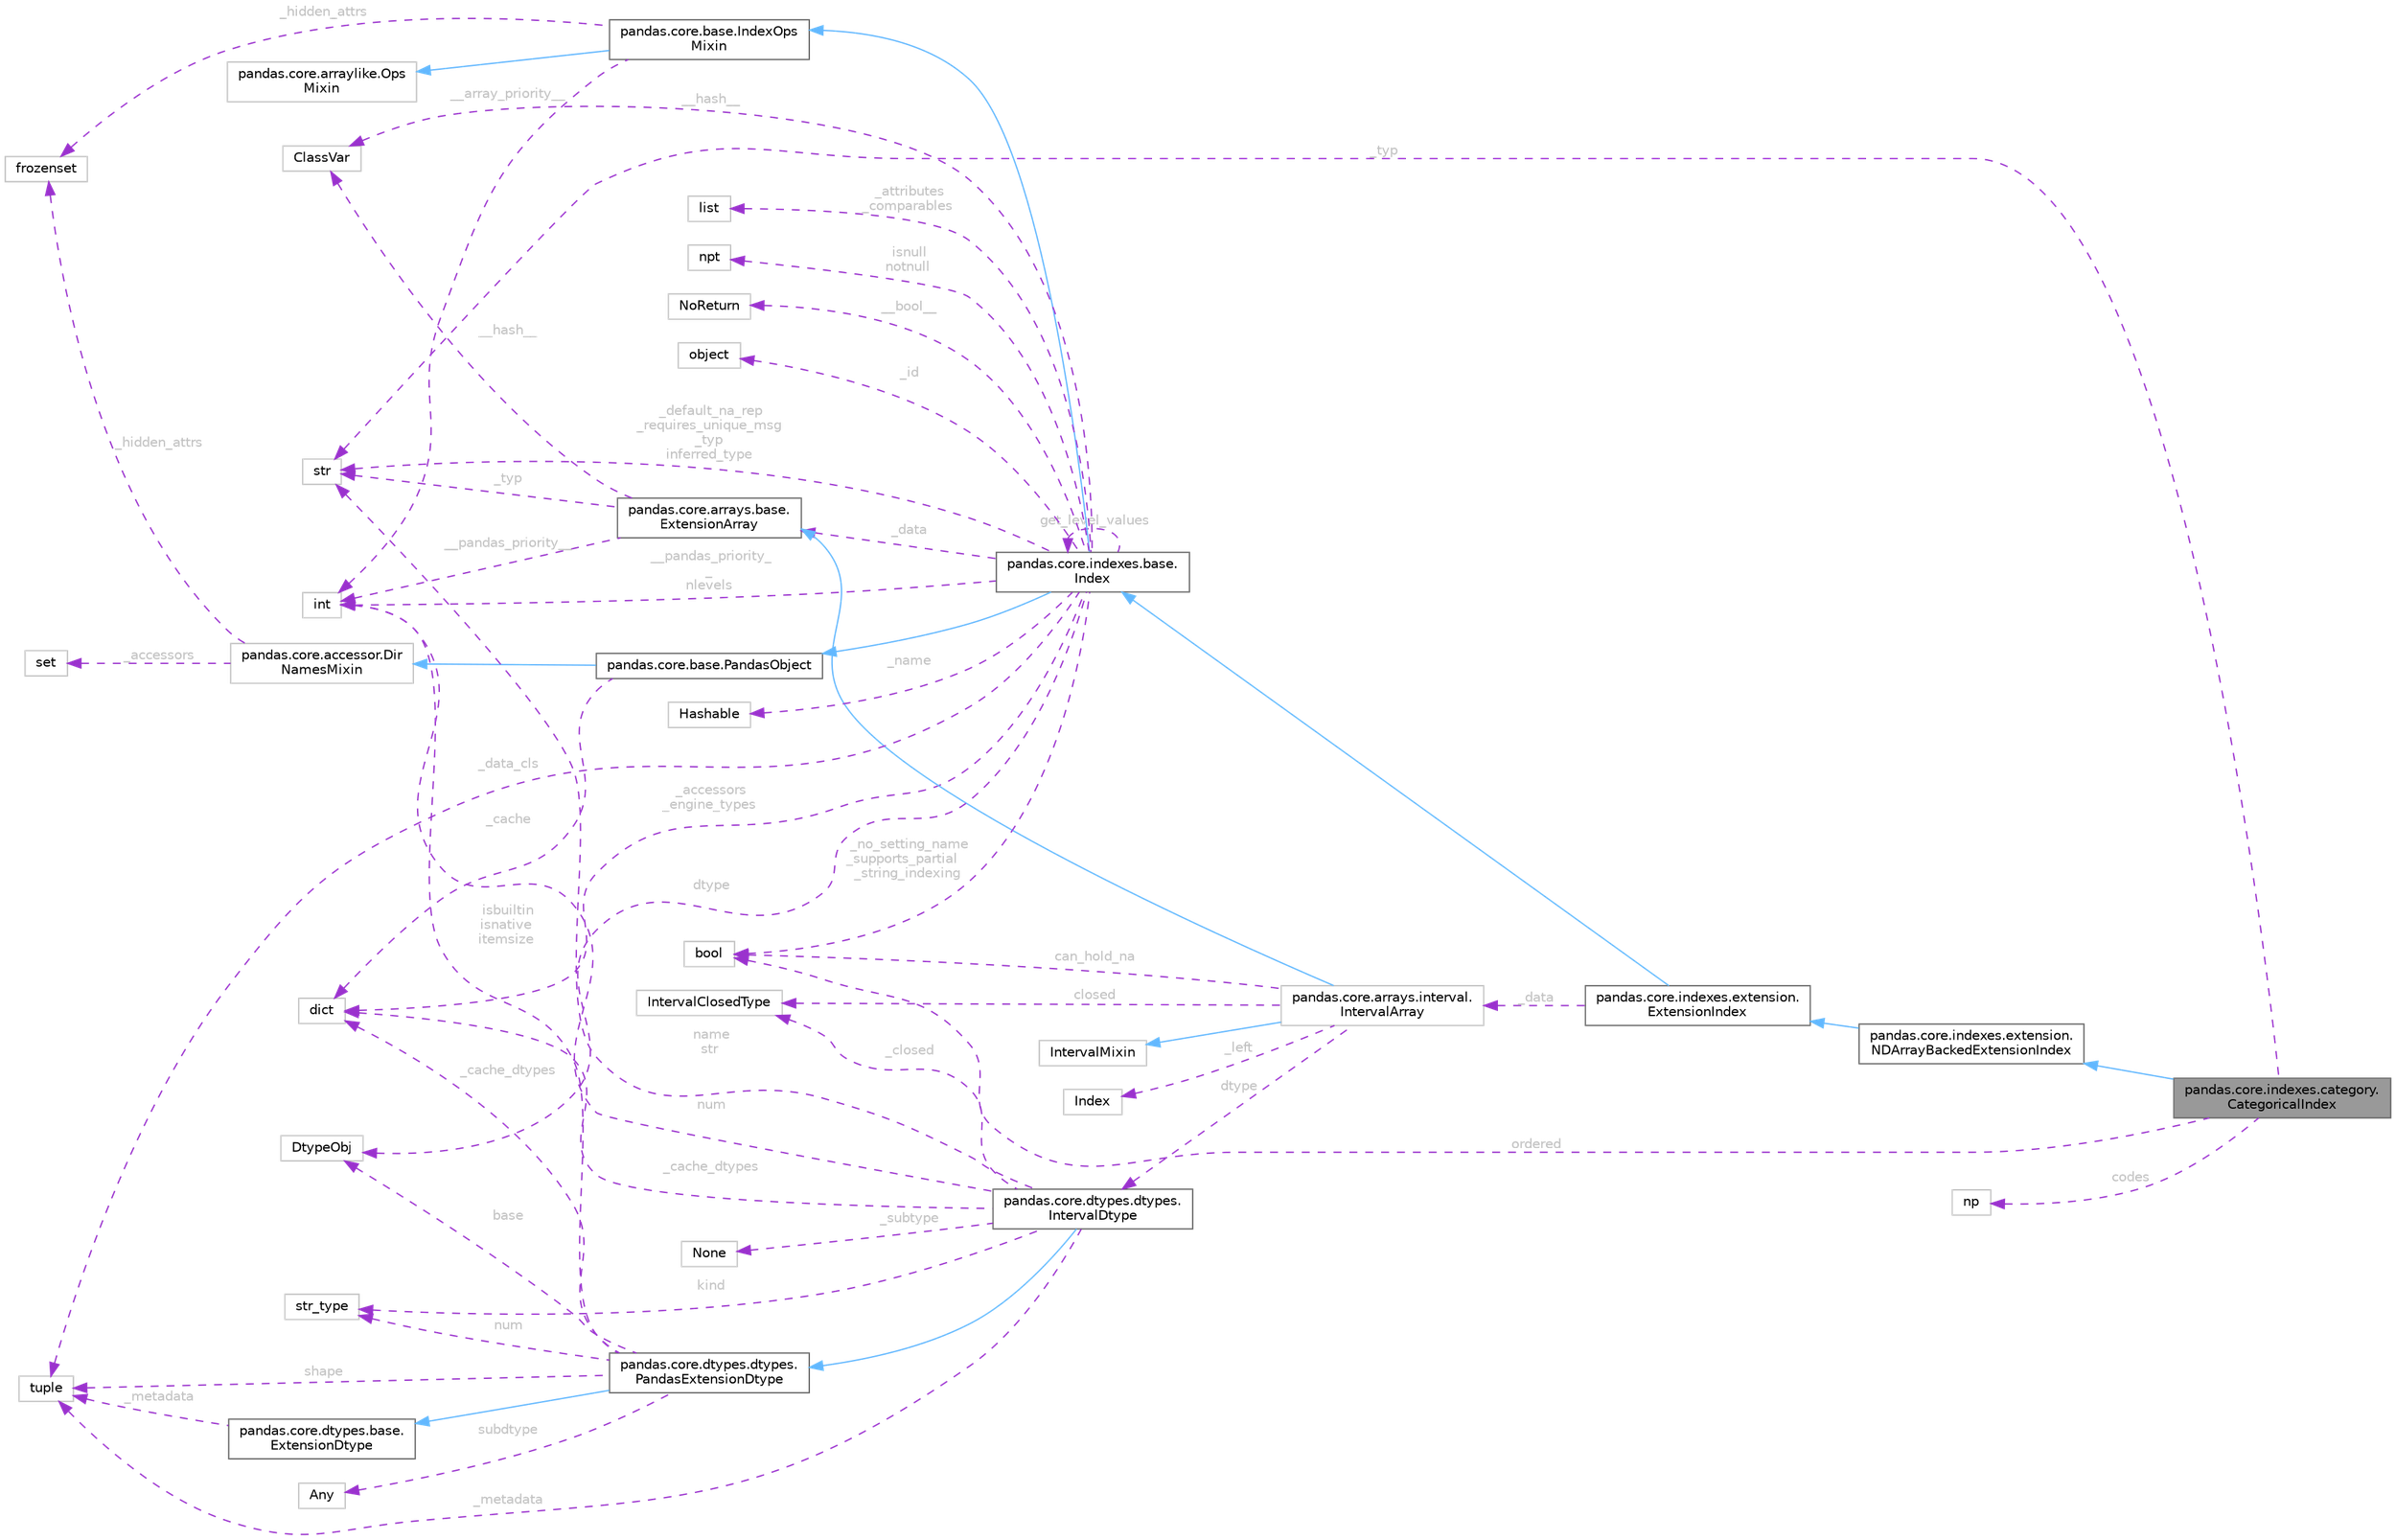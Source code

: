 digraph "pandas.core.indexes.category.CategoricalIndex"
{
 // LATEX_PDF_SIZE
  bgcolor="transparent";
  edge [fontname=Helvetica,fontsize=10,labelfontname=Helvetica,labelfontsize=10];
  node [fontname=Helvetica,fontsize=10,shape=box,height=0.2,width=0.4];
  rankdir="LR";
  Node1 [id="Node000001",label="pandas.core.indexes.category.\lCategoricalIndex",height=0.2,width=0.4,color="gray40", fillcolor="grey60", style="filled", fontcolor="black",tooltip=" "];
  Node2 -> Node1 [id="edge1_Node000001_Node000002",dir="back",color="steelblue1",style="solid",tooltip=" "];
  Node2 [id="Node000002",label="pandas.core.indexes.extension.\lNDArrayBackedExtensionIndex",height=0.2,width=0.4,color="gray40", fillcolor="white", style="filled",URL="$da/d60/classpandas_1_1core_1_1indexes_1_1extension_1_1NDArrayBackedExtensionIndex.html",tooltip=" "];
  Node3 -> Node2 [id="edge2_Node000002_Node000003",dir="back",color="steelblue1",style="solid",tooltip=" "];
  Node3 [id="Node000003",label="pandas.core.indexes.extension.\lExtensionIndex",height=0.2,width=0.4,color="gray40", fillcolor="white", style="filled",URL="$d3/d98/classpandas_1_1core_1_1indexes_1_1extension_1_1ExtensionIndex.html",tooltip=" "];
  Node4 -> Node3 [id="edge3_Node000003_Node000004",dir="back",color="steelblue1",style="solid",tooltip=" "];
  Node4 [id="Node000004",label="pandas.core.indexes.base.\lIndex",height=0.2,width=0.4,color="gray40", fillcolor="white", style="filled",URL="$d9/d4b/classpandas_1_1core_1_1indexes_1_1base_1_1Index.html",tooltip=" "];
  Node5 -> Node4 [id="edge4_Node000004_Node000005",dir="back",color="steelblue1",style="solid",tooltip=" "];
  Node5 [id="Node000005",label="pandas.core.base.IndexOps\lMixin",height=0.2,width=0.4,color="gray40", fillcolor="white", style="filled",URL="$db/d4c/classpandas_1_1core_1_1base_1_1IndexOpsMixin.html",tooltip=" "];
  Node6 -> Node5 [id="edge5_Node000005_Node000006",dir="back",color="steelblue1",style="solid",tooltip=" "];
  Node6 [id="Node000006",label="pandas.core.arraylike.Ops\lMixin",height=0.2,width=0.4,color="grey75", fillcolor="white", style="filled",URL="$da/d26/classpandas_1_1core_1_1arraylike_1_1OpsMixin.html",tooltip=" "];
  Node7 -> Node5 [id="edge6_Node000005_Node000007",dir="back",color="darkorchid3",style="dashed",tooltip=" ",label=" __array_priority__",fontcolor="grey" ];
  Node7 [id="Node000007",label="int",height=0.2,width=0.4,color="grey75", fillcolor="white", style="filled",tooltip=" "];
  Node8 -> Node5 [id="edge7_Node000005_Node000008",dir="back",color="darkorchid3",style="dashed",tooltip=" ",label=" _hidden_attrs",fontcolor="grey" ];
  Node8 [id="Node000008",label="frozenset",height=0.2,width=0.4,color="grey75", fillcolor="white", style="filled",tooltip=" "];
  Node9 -> Node4 [id="edge8_Node000004_Node000009",dir="back",color="steelblue1",style="solid",tooltip=" "];
  Node9 [id="Node000009",label="pandas.core.base.PandasObject",height=0.2,width=0.4,color="gray40", fillcolor="white", style="filled",URL="$d9/d19/classpandas_1_1core_1_1base_1_1PandasObject.html",tooltip=" "];
  Node10 -> Node9 [id="edge9_Node000009_Node000010",dir="back",color="steelblue1",style="solid",tooltip=" "];
  Node10 [id="Node000010",label="pandas.core.accessor.Dir\lNamesMixin",height=0.2,width=0.4,color="grey75", fillcolor="white", style="filled",URL="$df/dd9/classpandas_1_1core_1_1accessor_1_1DirNamesMixin.html",tooltip=" "];
  Node11 -> Node10 [id="edge10_Node000010_Node000011",dir="back",color="darkorchid3",style="dashed",tooltip=" ",label=" _accessors",fontcolor="grey" ];
  Node11 [id="Node000011",label="set",height=0.2,width=0.4,color="grey75", fillcolor="white", style="filled",tooltip=" "];
  Node8 -> Node10 [id="edge11_Node000010_Node000008",dir="back",color="darkorchid3",style="dashed",tooltip=" ",label=" _hidden_attrs",fontcolor="grey" ];
  Node12 -> Node9 [id="edge12_Node000009_Node000012",dir="back",color="darkorchid3",style="dashed",tooltip=" ",label=" _cache",fontcolor="grey" ];
  Node12 [id="Node000012",label="dict",height=0.2,width=0.4,color="grey75", fillcolor="white", style="filled",tooltip=" "];
  Node7 -> Node4 [id="edge13_Node000004_Node000007",dir="back",color="darkorchid3",style="dashed",tooltip=" ",label=" __pandas_priority_\l_\nnlevels",fontcolor="grey" ];
  Node13 -> Node4 [id="edge14_Node000004_Node000013",dir="back",color="darkorchid3",style="dashed",tooltip=" ",label=" _default_na_rep\n_requires_unique_msg\n_typ\ninferred_type",fontcolor="grey" ];
  Node13 [id="Node000013",label="str",height=0.2,width=0.4,color="grey75", fillcolor="white", style="filled",tooltip=" "];
  Node14 -> Node4 [id="edge15_Node000004_Node000014",dir="back",color="darkorchid3",style="dashed",tooltip=" ",label=" _data",fontcolor="grey" ];
  Node14 [id="Node000014",label="pandas.core.arrays.base.\lExtensionArray",height=0.2,width=0.4,color="gray40", fillcolor="white", style="filled",URL="$d4/dd3/classpandas_1_1core_1_1arrays_1_1base_1_1ExtensionArray.html",tooltip=" "];
  Node13 -> Node14 [id="edge16_Node000014_Node000013",dir="back",color="darkorchid3",style="dashed",tooltip=" ",label=" _typ",fontcolor="grey" ];
  Node7 -> Node14 [id="edge17_Node000014_Node000007",dir="back",color="darkorchid3",style="dashed",tooltip=" ",label=" __pandas_priority__",fontcolor="grey" ];
  Node15 -> Node14 [id="edge18_Node000014_Node000015",dir="back",color="darkorchid3",style="dashed",tooltip=" ",label=" __hash__",fontcolor="grey" ];
  Node15 [id="Node000015",label="ClassVar",height=0.2,width=0.4,color="grey75", fillcolor="white", style="filled",tooltip=" "];
  Node16 -> Node4 [id="edge19_Node000004_Node000016",dir="back",color="darkorchid3",style="dashed",tooltip=" ",label=" _data_cls",fontcolor="grey" ];
  Node16 [id="Node000016",label="tuple",height=0.2,width=0.4,color="grey75", fillcolor="white", style="filled",tooltip=" "];
  Node17 -> Node4 [id="edge20_Node000004_Node000017",dir="back",color="darkorchid3",style="dashed",tooltip=" ",label=" _id",fontcolor="grey" ];
  Node17 [id="Node000017",label="object",height=0.2,width=0.4,color="grey75", fillcolor="white", style="filled",tooltip=" "];
  Node18 -> Node4 [id="edge21_Node000004_Node000018",dir="back",color="darkorchid3",style="dashed",tooltip=" ",label=" _name",fontcolor="grey" ];
  Node18 [id="Node000018",label="Hashable",height=0.2,width=0.4,color="grey75", fillcolor="white", style="filled",tooltip=" "];
  Node19 -> Node4 [id="edge22_Node000004_Node000019",dir="back",color="darkorchid3",style="dashed",tooltip=" ",label=" _no_setting_name\n_supports_partial\l_string_indexing",fontcolor="grey" ];
  Node19 [id="Node000019",label="bool",height=0.2,width=0.4,color="grey75", fillcolor="white", style="filled",tooltip=" "];
  Node20 -> Node4 [id="edge23_Node000004_Node000020",dir="back",color="darkorchid3",style="dashed",tooltip=" ",label=" _attributes\n_comparables",fontcolor="grey" ];
  Node20 [id="Node000020",label="list",height=0.2,width=0.4,color="grey75", fillcolor="white", style="filled",tooltip=" "];
  Node12 -> Node4 [id="edge24_Node000004_Node000012",dir="back",color="darkorchid3",style="dashed",tooltip=" ",label=" _accessors\n_engine_types",fontcolor="grey" ];
  Node4 -> Node4 [id="edge25_Node000004_Node000004",dir="back",color="darkorchid3",style="dashed",tooltip=" ",label=" get_level_values",fontcolor="grey" ];
  Node21 -> Node4 [id="edge26_Node000004_Node000021",dir="back",color="darkorchid3",style="dashed",tooltip=" ",label=" isnull\nnotnull",fontcolor="grey" ];
  Node21 [id="Node000021",label="npt",height=0.2,width=0.4,color="grey75", fillcolor="white", style="filled",tooltip=" "];
  Node22 -> Node4 [id="edge27_Node000004_Node000022",dir="back",color="darkorchid3",style="dashed",tooltip=" ",label=" __bool__",fontcolor="grey" ];
  Node22 [id="Node000022",label="NoReturn",height=0.2,width=0.4,color="grey75", fillcolor="white", style="filled",tooltip=" "];
  Node15 -> Node4 [id="edge28_Node000004_Node000015",dir="back",color="darkorchid3",style="dashed",tooltip=" ",label=" __hash__",fontcolor="grey" ];
  Node23 -> Node4 [id="edge29_Node000004_Node000023",dir="back",color="darkorchid3",style="dashed",tooltip=" ",label=" dtype",fontcolor="grey" ];
  Node23 [id="Node000023",label="DtypeObj",height=0.2,width=0.4,color="grey75", fillcolor="white", style="filled",tooltip=" "];
  Node24 -> Node3 [id="edge30_Node000003_Node000024",dir="back",color="darkorchid3",style="dashed",tooltip=" ",label=" _data",fontcolor="grey" ];
  Node24 [id="Node000024",label="pandas.core.arrays.interval.\lIntervalArray",height=0.2,width=0.4,color="grey75", fillcolor="white", style="filled",URL="$d2/d4b/classpandas_1_1core_1_1arrays_1_1interval_1_1IntervalArray.html",tooltip=" "];
  Node25 -> Node24 [id="edge31_Node000024_Node000025",dir="back",color="steelblue1",style="solid",tooltip=" "];
  Node25 [id="Node000025",label="IntervalMixin",height=0.2,width=0.4,color="grey75", fillcolor="white", style="filled",URL="$df/d19/classIntervalMixin.html",tooltip=" "];
  Node14 -> Node24 [id="edge32_Node000024_Node000014",dir="back",color="steelblue1",style="solid",tooltip=" "];
  Node19 -> Node24 [id="edge33_Node000024_Node000019",dir="back",color="darkorchid3",style="dashed",tooltip=" ",label=" can_hold_na",fontcolor="grey" ];
  Node26 -> Node24 [id="edge34_Node000024_Node000026",dir="back",color="darkorchid3",style="dashed",tooltip=" ",label=" _left",fontcolor="grey" ];
  Node26 [id="Node000026",label="Index",height=0.2,width=0.4,color="grey75", fillcolor="white", style="filled",tooltip=" "];
  Node27 -> Node24 [id="edge35_Node000024_Node000027",dir="back",color="darkorchid3",style="dashed",tooltip=" ",label=" closed",fontcolor="grey" ];
  Node27 [id="Node000027",label="IntervalClosedType",height=0.2,width=0.4,color="grey75", fillcolor="white", style="filled",tooltip=" "];
  Node28 -> Node24 [id="edge36_Node000024_Node000028",dir="back",color="darkorchid3",style="dashed",tooltip=" ",label=" dtype",fontcolor="grey" ];
  Node28 [id="Node000028",label="pandas.core.dtypes.dtypes.\lIntervalDtype",height=0.2,width=0.4,color="gray40", fillcolor="white", style="filled",URL="$dc/da8/classpandas_1_1core_1_1dtypes_1_1dtypes_1_1IntervalDtype.html",tooltip=" "];
  Node29 -> Node28 [id="edge37_Node000028_Node000029",dir="back",color="steelblue1",style="solid",tooltip=" "];
  Node29 [id="Node000029",label="pandas.core.dtypes.dtypes.\lPandasExtensionDtype",height=0.2,width=0.4,color="gray40", fillcolor="white", style="filled",URL="$d0/d04/classpandas_1_1core_1_1dtypes_1_1dtypes_1_1PandasExtensionDtype.html",tooltip=" "];
  Node30 -> Node29 [id="edge38_Node000029_Node000030",dir="back",color="steelblue1",style="solid",tooltip=" "];
  Node30 [id="Node000030",label="pandas.core.dtypes.base.\lExtensionDtype",height=0.2,width=0.4,color="gray40", fillcolor="white", style="filled",URL="$d4/d64/classpandas_1_1core_1_1dtypes_1_1base_1_1ExtensionDtype.html",tooltip=" "];
  Node16 -> Node30 [id="edge39_Node000030_Node000016",dir="back",color="darkorchid3",style="dashed",tooltip=" ",label=" _metadata",fontcolor="grey" ];
  Node31 -> Node29 [id="edge40_Node000029_Node000031",dir="back",color="darkorchid3",style="dashed",tooltip=" ",label=" subdtype",fontcolor="grey" ];
  Node31 [id="Node000031",label="Any",height=0.2,width=0.4,color="grey75", fillcolor="white", style="filled",tooltip=" "];
  Node32 -> Node29 [id="edge41_Node000029_Node000032",dir="back",color="darkorchid3",style="dashed",tooltip=" ",label=" num",fontcolor="grey" ];
  Node32 [id="Node000032",label="str_type",height=0.2,width=0.4,color="grey75", fillcolor="white", style="filled",tooltip=" "];
  Node16 -> Node29 [id="edge42_Node000029_Node000016",dir="back",color="darkorchid3",style="dashed",tooltip=" ",label=" shape",fontcolor="grey" ];
  Node7 -> Node29 [id="edge43_Node000029_Node000007",dir="back",color="darkorchid3",style="dashed",tooltip=" ",label=" isbuiltin\nisnative\nitemsize",fontcolor="grey" ];
  Node23 -> Node29 [id="edge44_Node000029_Node000023",dir="back",color="darkorchid3",style="dashed",tooltip=" ",label=" base",fontcolor="grey" ];
  Node12 -> Node29 [id="edge45_Node000029_Node000012",dir="back",color="darkorchid3",style="dashed",tooltip=" ",label=" _cache_dtypes",fontcolor="grey" ];
  Node13 -> Node28 [id="edge46_Node000028_Node000013",dir="back",color="darkorchid3",style="dashed",tooltip=" ",label=" name\nstr",fontcolor="grey" ];
  Node32 -> Node28 [id="edge47_Node000028_Node000032",dir="back",color="darkorchid3",style="dashed",tooltip=" ",label=" kind",fontcolor="grey" ];
  Node7 -> Node28 [id="edge48_Node000028_Node000007",dir="back",color="darkorchid3",style="dashed",tooltip=" ",label=" num",fontcolor="grey" ];
  Node16 -> Node28 [id="edge49_Node000028_Node000016",dir="back",color="darkorchid3",style="dashed",tooltip=" ",label=" _metadata",fontcolor="grey" ];
  Node12 -> Node28 [id="edge50_Node000028_Node000012",dir="back",color="darkorchid3",style="dashed",tooltip=" ",label=" _cache_dtypes",fontcolor="grey" ];
  Node33 -> Node28 [id="edge51_Node000028_Node000033",dir="back",color="darkorchid3",style="dashed",tooltip=" ",label=" _subtype",fontcolor="grey" ];
  Node33 [id="Node000033",label="None",height=0.2,width=0.4,color="grey75", fillcolor="white", style="filled",tooltip=" "];
  Node27 -> Node28 [id="edge52_Node000028_Node000027",dir="back",color="darkorchid3",style="dashed",tooltip=" ",label=" _closed",fontcolor="grey" ];
  Node13 -> Node1 [id="edge53_Node000001_Node000013",dir="back",color="darkorchid3",style="dashed",tooltip=" ",label=" _typ",fontcolor="grey" ];
  Node34 -> Node1 [id="edge54_Node000001_Node000034",dir="back",color="darkorchid3",style="dashed",tooltip=" ",label=" codes",fontcolor="grey" ];
  Node34 [id="Node000034",label="np",height=0.2,width=0.4,color="grey75", fillcolor="white", style="filled",tooltip=" "];
  Node19 -> Node1 [id="edge55_Node000001_Node000019",dir="back",color="darkorchid3",style="dashed",tooltip=" ",label=" ordered",fontcolor="grey" ];
}

